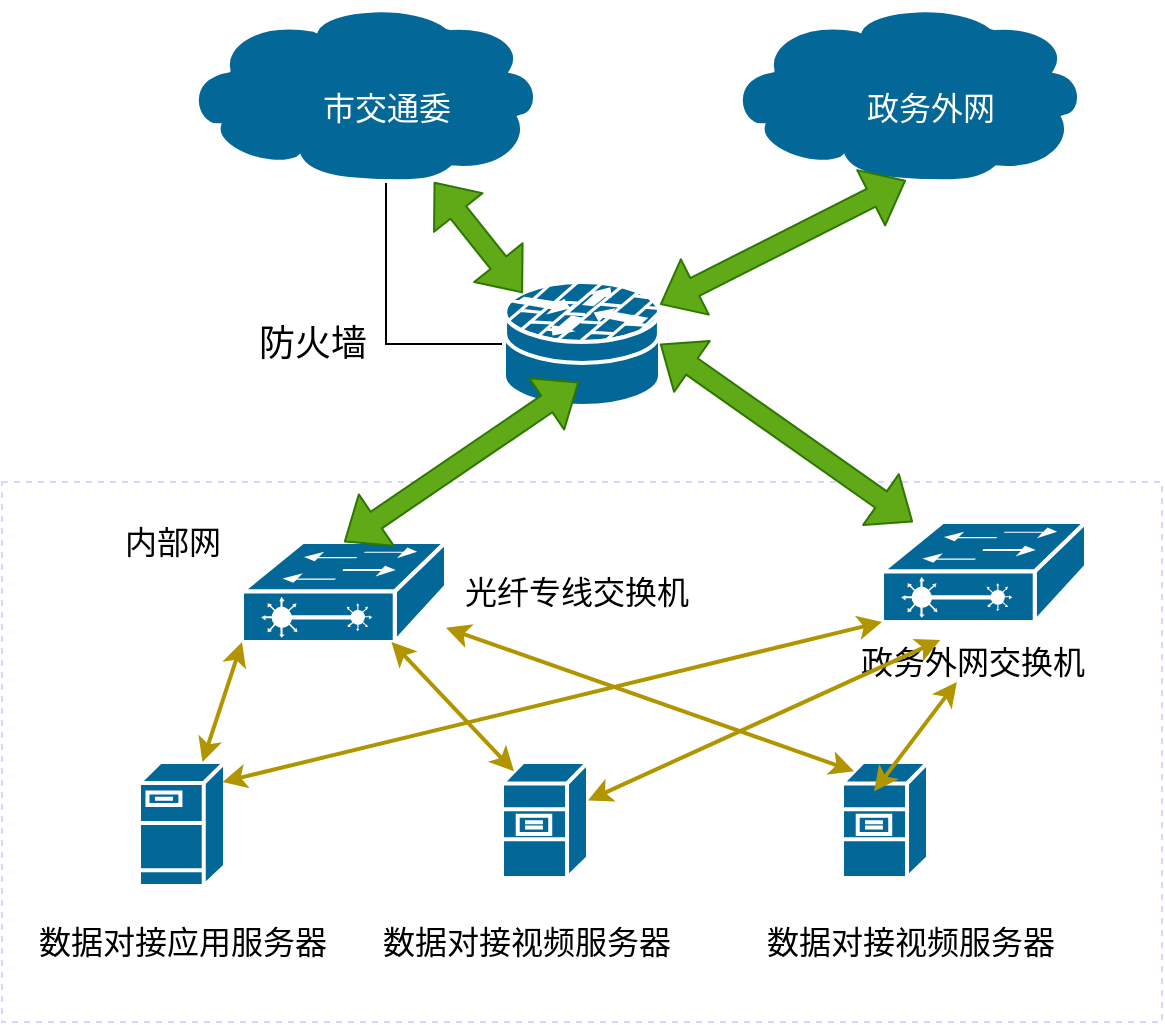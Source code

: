 <mxfile version="13.5.9">
    <diagram id="6hGFLwfOUW9BJ-s0fimq" name="Page-1">
        <mxGraphModel dx="822" dy="578" grid="1" gridSize="10" guides="1" tooltips="1" connect="1" arrows="1" fold="1" page="1" pageScale="1" pageWidth="827" pageHeight="1169" background="#ffffff" math="0" shadow="0">
            <root>
                <mxCell id="0"/>
                <mxCell id="1" parent="0"/>
                <mxCell id="21" value="" style="rounded=0;whiteSpace=wrap;html=1;fontSize=16;fontColor=#000000;dashed=1;opacity=20;strokeWidth=1;strokeColor=#3333FF;" vertex="1" parent="1">
                    <mxGeometry x="40" y="270" width="580" height="270" as="geometry"/>
                </mxCell>
                <mxCell id="19" value="" style="edgeStyle=orthogonalEdgeStyle;rounded=0;orthogonalLoop=1;jettySize=auto;html=1;fontSize=16;fontColor=#000000;" edge="1" parent="1" source="2" target="4">
                    <mxGeometry relative="1" as="geometry"/>
                </mxCell>
                <mxCell id="2" value="" style="shape=mxgraph.cisco.security.router_firewall;html=1;pointerEvents=1;dashed=0;fillColor=#036897;strokeColor=#ffffff;strokeWidth=2;verticalLabelPosition=bottom;verticalAlign=top;align=center;outlineConnect=0;" vertex="1" parent="1">
                    <mxGeometry x="291" y="170" width="78" height="62" as="geometry"/>
                </mxCell>
                <mxCell id="3" value="" style="shape=mxgraph.cisco.storage.cloud;html=1;pointerEvents=1;dashed=0;fillColor=#036897;strokeColor=#ffffff;strokeWidth=2;verticalLabelPosition=bottom;verticalAlign=top;align=center;outlineConnect=0;" vertex="1" parent="1">
                    <mxGeometry x="130" y="30" width="180" height="90" as="geometry"/>
                </mxCell>
                <mxCell id="4" value="市交通委" style="text;html=1;resizable=0;autosize=1;align=center;verticalAlign=middle;points=[];fillColor=none;strokeColor=none;rounded=0;fontColor=#FFFFFF;fontSize=16;" vertex="1" parent="1">
                    <mxGeometry x="192" y="73" width="80" height="20" as="geometry"/>
                </mxCell>
                <mxCell id="7" value="" style="shape=flexArrow;endArrow=classic;startArrow=classic;html=1;fontColor=#FFFFFF;fillColor=#60a917;strokeColor=#2D7600;entryX=0.12;entryY=0.09;entryDx=0;entryDy=0;entryPerimeter=0;" edge="1" parent="1" source="3" target="2">
                    <mxGeometry width="50" height="50" relative="1" as="geometry">
                        <mxPoint x="390" y="380" as="sourcePoint"/>
                        <mxPoint x="440" y="330" as="targetPoint"/>
                    </mxGeometry>
                </mxCell>
                <mxCell id="8" value="防火墙" style="text;html=1;resizable=0;autosize=1;align=center;verticalAlign=middle;points=[];fillColor=none;strokeColor=none;rounded=0;fontColor=#000000;fontSize=18;" vertex="1" parent="1">
                    <mxGeometry x="160" y="186" width="70" height="30" as="geometry"/>
                </mxCell>
                <mxCell id="9" value="" style="shape=mxgraph.cisco.servers.fileserver;html=1;pointerEvents=1;dashed=0;fillColor=#036897;strokeColor=#ffffff;strokeWidth=2;verticalLabelPosition=bottom;verticalAlign=top;align=center;outlineConnect=0;fontColor=#000000;" vertex="1" parent="1">
                    <mxGeometry x="108.5" y="410" width="43" height="62" as="geometry"/>
                </mxCell>
                <mxCell id="10" value="" style="shape=mxgraph.cisco.servers.file_server;html=1;pointerEvents=1;dashed=0;fillColor=#036897;strokeColor=#ffffff;strokeWidth=2;verticalLabelPosition=bottom;verticalAlign=top;align=center;outlineConnect=0;fontColor=#000000;" vertex="1" parent="1">
                    <mxGeometry x="460" y="410" width="43" height="58" as="geometry"/>
                </mxCell>
                <mxCell id="11" value="" style="shape=mxgraph.cisco.servers.file_server;html=1;pointerEvents=1;dashed=0;fillColor=#036897;strokeColor=#ffffff;strokeWidth=2;verticalLabelPosition=bottom;verticalAlign=top;align=center;outlineConnect=0;fontColor=#000000;" vertex="1" parent="1">
                    <mxGeometry x="290" y="410" width="43" height="58" as="geometry"/>
                </mxCell>
                <mxCell id="13" value="" style="shape=mxgraph.cisco.switches.layer_2_remote_switch;html=1;pointerEvents=1;dashed=0;fillColor=#036897;strokeColor=#ffffff;strokeWidth=2;verticalLabelPosition=bottom;verticalAlign=top;align=center;outlineConnect=0;fontColor=#000000;" vertex="1" parent="1">
                    <mxGeometry x="160" y="300" width="102" height="50" as="geometry"/>
                </mxCell>
                <mxCell id="15" value="&lt;span style=&quot;font-size: 12.0pt&quot;&gt;光纤专线交换机&lt;/span&gt;" style="text;html=1;resizable=0;autosize=1;align=center;verticalAlign=middle;points=[];fillColor=none;strokeColor=none;rounded=0;fontColor=#000000;" vertex="1" parent="1">
                    <mxGeometry x="262" y="315" width="130" height="20" as="geometry"/>
                </mxCell>
                <mxCell id="16" value="&lt;span style=&quot;font-size: 12.0pt&quot;&gt;数据对接应用服务器&lt;/span&gt;" style="text;html=1;resizable=0;autosize=1;align=center;verticalAlign=middle;points=[];fillColor=none;strokeColor=none;rounded=0;fontColor=#000000;" vertex="1" parent="1">
                    <mxGeometry x="50" y="490" width="160" height="20" as="geometry"/>
                </mxCell>
                <mxCell id="17" value="&lt;span style=&quot;font-size: 12.0pt&quot;&gt;数据对接视频服务器&lt;/span&gt;" style="text;html=1;resizable=0;autosize=1;align=center;verticalAlign=middle;points=[];fillColor=none;strokeColor=none;rounded=0;fontColor=#000000;" vertex="1" parent="1">
                    <mxGeometry x="222" y="490" width="160" height="20" as="geometry"/>
                </mxCell>
                <mxCell id="18" value="&lt;span style=&quot;font-size: 12.0pt&quot;&gt;数据对接视频服务器&lt;/span&gt;" style="text;html=1;resizable=0;autosize=1;align=center;verticalAlign=middle;points=[];fillColor=none;strokeColor=none;rounded=0;fontColor=#000000;" vertex="1" parent="1">
                    <mxGeometry x="414" y="490" width="160" height="20" as="geometry"/>
                </mxCell>
                <mxCell id="22" value="&lt;span style=&quot;font-size: 16px&quot;&gt;内部网&lt;/span&gt;" style="text;html=1;resizable=0;autosize=1;align=center;verticalAlign=middle;points=[];fillColor=none;strokeColor=none;rounded=0;fontColor=#000000;" vertex="1" parent="1">
                    <mxGeometry x="95" y="290" width="60" height="20" as="geometry"/>
                </mxCell>
                <mxCell id="23" value="" style="shape=flexArrow;endArrow=classic;startArrow=classic;html=1;fontSize=16;fontColor=#000000;fillColor=#60a917;strokeColor=#2D7600;entryX=1;entryY=0.5;entryDx=0;entryDy=0;entryPerimeter=0;" edge="1" parent="1" source="28" target="2">
                    <mxGeometry width="50" height="50" relative="1" as="geometry">
                        <mxPoint x="530" y="240" as="sourcePoint"/>
                        <mxPoint x="560" y="100" as="targetPoint"/>
                    </mxGeometry>
                </mxCell>
                <mxCell id="24" value="" style="shape=flexArrow;endArrow=classic;startArrow=classic;html=1;fontSize=16;fontColor=#000000;fillColor=#60a917;strokeColor=#2D7600;exitX=0.5;exitY=0;exitDx=0;exitDy=0;exitPerimeter=0;" edge="1" parent="1" source="13">
                    <mxGeometry width="50" height="50" relative="1" as="geometry">
                        <mxPoint x="328.5" y="280" as="sourcePoint"/>
                        <mxPoint x="328.5" y="220" as="targetPoint"/>
                    </mxGeometry>
                </mxCell>
                <mxCell id="25" value="" style="endArrow=classic;startArrow=classic;html=1;fontSize=16;fontColor=#000000;fillColor=#e3c800;strokeColor=#B09500;strokeWidth=2;entryX=0;entryY=1;entryDx=0;entryDy=0;entryPerimeter=0;" edge="1" parent="1" source="9" target="13">
                    <mxGeometry width="50" height="50" relative="1" as="geometry">
                        <mxPoint x="130" y="410" as="sourcePoint"/>
                        <mxPoint x="180" y="360" as="targetPoint"/>
                    </mxGeometry>
                </mxCell>
                <mxCell id="26" value="" style="endArrow=classic;startArrow=classic;html=1;fontSize=16;fontColor=#000000;fillColor=#e3c800;strokeColor=#B09500;strokeWidth=2;exitX=0.14;exitY=0.08;exitDx=0;exitDy=0;exitPerimeter=0;" edge="1" parent="1" source="11" target="13">
                    <mxGeometry width="50" height="50" relative="1" as="geometry">
                        <mxPoint x="161.5" y="429.5" as="sourcePoint"/>
                        <mxPoint x="231" y="360" as="targetPoint"/>
                    </mxGeometry>
                </mxCell>
                <mxCell id="27" value="" style="endArrow=classic;startArrow=classic;html=1;fontSize=16;fontColor=#000000;fillColor=#e3c800;strokeColor=#B09500;strokeWidth=2;exitX=0.14;exitY=0.08;exitDx=0;exitDy=0;exitPerimeter=0;" edge="1" parent="1" source="10" target="13">
                    <mxGeometry width="50" height="50" relative="1" as="geometry">
                        <mxPoint x="306.02" y="424.64" as="sourcePoint"/>
                        <mxPoint x="288.699" y="360" as="targetPoint"/>
                    </mxGeometry>
                </mxCell>
                <mxCell id="28" value="" style="shape=mxgraph.cisco.switches.layer_2_remote_switch;html=1;pointerEvents=1;dashed=0;fillColor=#036897;strokeColor=#ffffff;strokeWidth=2;verticalLabelPosition=bottom;verticalAlign=top;align=center;outlineConnect=0;fontColor=#000000;" vertex="1" parent="1">
                    <mxGeometry x="480" y="290" width="102" height="50" as="geometry"/>
                </mxCell>
                <mxCell id="29" value="&lt;span style=&quot;font-size: 12.0pt&quot;&gt;政务外网交换机&lt;/span&gt;" style="text;html=1;resizable=0;autosize=1;align=center;verticalAlign=middle;points=[];fillColor=none;strokeColor=none;rounded=0;fontColor=#000000;" vertex="1" parent="1">
                    <mxGeometry x="460" y="350" width="130" height="20" as="geometry"/>
                </mxCell>
                <mxCell id="30" value="" style="shape=mxgraph.cisco.storage.cloud;html=1;pointerEvents=1;dashed=0;fillColor=#036897;strokeColor=#ffffff;strokeWidth=2;verticalLabelPosition=bottom;verticalAlign=top;align=center;outlineConnect=0;" vertex="1" parent="1">
                    <mxGeometry x="402" y="30" width="180" height="90" as="geometry"/>
                </mxCell>
                <mxCell id="31" value="政务外网" style="text;html=1;resizable=0;autosize=1;align=center;verticalAlign=middle;points=[];fillColor=none;strokeColor=none;rounded=0;fontColor=#FFFFFF;fontSize=16;" vertex="1" parent="1">
                    <mxGeometry x="464" y="73" width="80" height="20" as="geometry"/>
                </mxCell>
                <mxCell id="32" value="" style="shape=flexArrow;endArrow=classic;startArrow=classic;html=1;fontColor=#FFFFFF;fillColor=#60a917;strokeColor=#2D7600;exitX=0.5;exitY=0.99;exitDx=0;exitDy=0;exitPerimeter=0;" edge="1" parent="1" source="30" target="2">
                    <mxGeometry width="50" height="50" relative="1" as="geometry">
                        <mxPoint x="265.953" y="130" as="sourcePoint"/>
                        <mxPoint x="310.36" y="185.58" as="targetPoint"/>
                    </mxGeometry>
                </mxCell>
                <mxCell id="33" value="" style="endArrow=classic;startArrow=classic;html=1;fontSize=16;fontColor=#000000;fillColor=#e3c800;strokeColor=#B09500;strokeWidth=2;exitX=0.14;exitY=0.08;exitDx=0;exitDy=0;exitPerimeter=0;" edge="1" parent="1" target="29">
                    <mxGeometry width="50" height="50" relative="1" as="geometry">
                        <mxPoint x="476.02" y="424.64" as="sourcePoint"/>
                        <mxPoint x="272" y="352.927" as="targetPoint"/>
                    </mxGeometry>
                </mxCell>
                <mxCell id="34" value="" style="endArrow=classic;startArrow=classic;html=1;fontSize=16;fontColor=#000000;fillColor=#e3c800;strokeColor=#B09500;strokeWidth=2;entryX=0.378;entryY=-0.05;entryDx=0;entryDy=0;entryPerimeter=0;" edge="1" parent="1" source="11" target="29">
                    <mxGeometry width="50" height="50" relative="1" as="geometry">
                        <mxPoint x="306.02" y="424.64" as="sourcePoint"/>
                        <mxPoint x="244.712" y="360" as="targetPoint"/>
                    </mxGeometry>
                </mxCell>
                <mxCell id="35" value="" style="endArrow=classic;startArrow=classic;html=1;fontSize=16;fontColor=#000000;fillColor=#e3c800;strokeColor=#B09500;strokeWidth=2;entryX=0;entryY=1;entryDx=0;entryDy=0;entryPerimeter=0;" edge="1" parent="1" target="28">
                    <mxGeometry width="50" height="50" relative="1" as="geometry">
                        <mxPoint x="150.22" y="420" as="sourcePoint"/>
                        <mxPoint x="170" y="360" as="targetPoint"/>
                    </mxGeometry>
                </mxCell>
            </root>
        </mxGraphModel>
    </diagram>
</mxfile>
